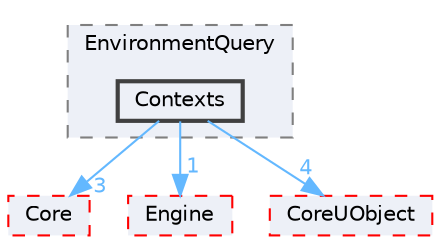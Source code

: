 digraph "Contexts"
{
 // INTERACTIVE_SVG=YES
 // LATEX_PDF_SIZE
  bgcolor="transparent";
  edge [fontname=Helvetica,fontsize=10,labelfontname=Helvetica,labelfontsize=10];
  node [fontname=Helvetica,fontsize=10,shape=box,height=0.2,width=0.4];
  compound=true
  subgraph clusterdir_473bb8dd340dfc1f280928943beefbef {
    graph [ bgcolor="#edf0f7", pencolor="grey50", label="EnvironmentQuery", fontname=Helvetica,fontsize=10 style="filled,dashed", URL="dir_473bb8dd340dfc1f280928943beefbef.html",tooltip=""]
  dir_02f697602ba55ecadaab7dd7c172e80b [label="Contexts", fillcolor="#edf0f7", color="grey25", style="filled,bold", URL="dir_02f697602ba55ecadaab7dd7c172e80b.html",tooltip=""];
  }
  dir_0e6cddcc9caa1238c7f3774224afaa45 [label="Core", fillcolor="#edf0f7", color="red", style="filled,dashed", URL="dir_0e6cddcc9caa1238c7f3774224afaa45.html",tooltip=""];
  dir_fdf6aa5c3cf3805bb958134448d60562 [label="Engine", fillcolor="#edf0f7", color="red", style="filled,dashed", URL="dir_fdf6aa5c3cf3805bb958134448d60562.html",tooltip=""];
  dir_4c499e5e32e2b4479ad7e552df73eeae [label="CoreUObject", fillcolor="#edf0f7", color="red", style="filled,dashed", URL="dir_4c499e5e32e2b4479ad7e552df73eeae.html",tooltip=""];
  dir_02f697602ba55ecadaab7dd7c172e80b->dir_0e6cddcc9caa1238c7f3774224afaa45 [headlabel="3", labeldistance=1.5 headhref="dir_000259_000266.html" href="dir_000259_000266.html" color="steelblue1" fontcolor="steelblue1"];
  dir_02f697602ba55ecadaab7dd7c172e80b->dir_4c499e5e32e2b4479ad7e552df73eeae [headlabel="4", labeldistance=1.5 headhref="dir_000259_000268.html" href="dir_000259_000268.html" color="steelblue1" fontcolor="steelblue1"];
  dir_02f697602ba55ecadaab7dd7c172e80b->dir_fdf6aa5c3cf3805bb958134448d60562 [headlabel="1", labeldistance=1.5 headhref="dir_000259_000366.html" href="dir_000259_000366.html" color="steelblue1" fontcolor="steelblue1"];
}
